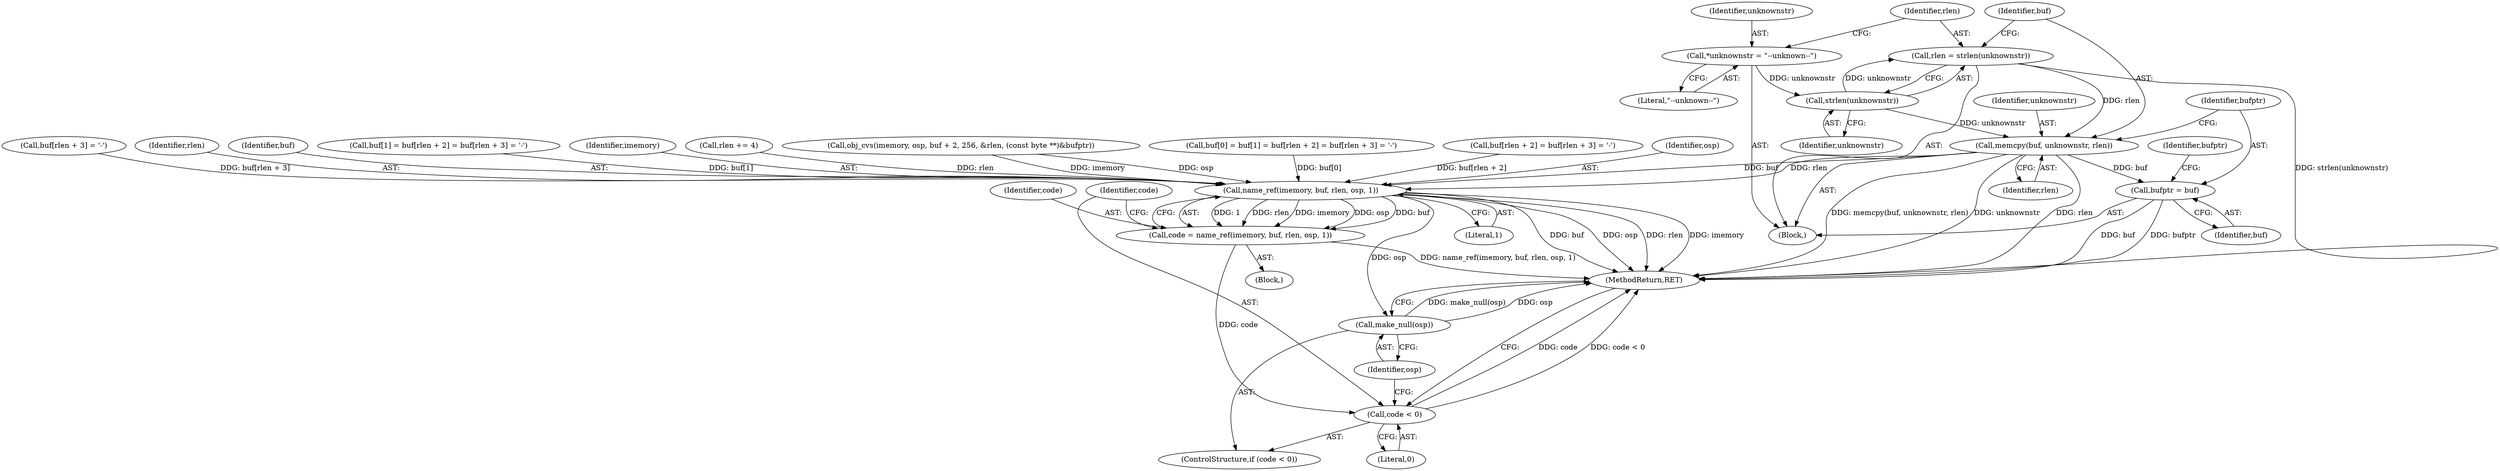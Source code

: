 digraph "0_ghostscript_a6807394bd94b708be24758287b606154daaaed9@API" {
"1000744" [label="(Call,rlen = strlen(unknownstr))"];
"1000746" [label="(Call,strlen(unknownstr))"];
"1000741" [label="(Call,*unknownstr = \"--unknown--\")"];
"1000748" [label="(Call,memcpy(buf, unknownstr, rlen))"];
"1000752" [label="(Call,bufptr = buf)"];
"1000814" [label="(Call,name_ref(imemory, buf, rlen, osp, 1))"];
"1000812" [label="(Call,code = name_ref(imemory, buf, rlen, osp, 1))"];
"1000821" [label="(Call,code < 0)"];
"1000824" [label="(Call,make_null(osp))"];
"1000739" [label="(Block,)"];
"1000781" [label="(Call,buf[1] = buf[rlen + 2] = buf[rlen + 3] = '-')"];
"1000812" [label="(Call,code = name_ref(imemory, buf, rlen, osp, 1))"];
"1000743" [label="(Literal,\"--unknown--\")"];
"1000815" [label="(Identifier,imemory)"];
"1000741" [label="(Call,*unknownstr = \"--unknown--\")"];
"1000749" [label="(Identifier,buf)"];
"1000825" [label="(Identifier,osp)"];
"1000820" [label="(ControlStructure,if (code < 0))"];
"1000745" [label="(Identifier,rlen)"];
"1000753" [label="(Identifier,bufptr)"];
"1000798" [label="(Call,rlen += 4)"];
"1000821" [label="(Call,code < 0)"];
"1000722" [label="(Call,obj_cvs(imemory, osp, buf + 2, 256, &rlen, (const byte **)&bufptr))"];
"1000824" [label="(Call,make_null(osp))"];
"1000777" [label="(Call,buf[0] = buf[1] = buf[rlen + 2] = buf[rlen + 3] = '-')"];
"1000747" [label="(Identifier,unknownstr)"];
"1000744" [label="(Call,rlen = strlen(unknownstr))"];
"1000811" [label="(Block,)"];
"1000754" [label="(Identifier,buf)"];
"1000750" [label="(Identifier,unknownstr)"];
"1000814" [label="(Call,name_ref(imemory, buf, rlen, osp, 1))"];
"1000785" [label="(Call,buf[rlen + 2] = buf[rlen + 3] = '-')"];
"1000751" [label="(Identifier,rlen)"];
"1000818" [label="(Identifier,osp)"];
"1000791" [label="(Call,buf[rlen + 3] = '-')"];
"1000826" [label="(MethodReturn,RET)"];
"1000746" [label="(Call,strlen(unknownstr))"];
"1000817" [label="(Identifier,rlen)"];
"1000810" [label="(Identifier,bufptr)"];
"1000823" [label="(Literal,0)"];
"1000752" [label="(Call,bufptr = buf)"];
"1000748" [label="(Call,memcpy(buf, unknownstr, rlen))"];
"1000742" [label="(Identifier,unknownstr)"];
"1000819" [label="(Literal,1)"];
"1000816" [label="(Identifier,buf)"];
"1000813" [label="(Identifier,code)"];
"1000822" [label="(Identifier,code)"];
"1000744" -> "1000739"  [label="AST: "];
"1000744" -> "1000746"  [label="CFG: "];
"1000745" -> "1000744"  [label="AST: "];
"1000746" -> "1000744"  [label="AST: "];
"1000749" -> "1000744"  [label="CFG: "];
"1000744" -> "1000826"  [label="DDG: strlen(unknownstr)"];
"1000746" -> "1000744"  [label="DDG: unknownstr"];
"1000744" -> "1000748"  [label="DDG: rlen"];
"1000746" -> "1000747"  [label="CFG: "];
"1000747" -> "1000746"  [label="AST: "];
"1000741" -> "1000746"  [label="DDG: unknownstr"];
"1000746" -> "1000748"  [label="DDG: unknownstr"];
"1000741" -> "1000739"  [label="AST: "];
"1000741" -> "1000743"  [label="CFG: "];
"1000742" -> "1000741"  [label="AST: "];
"1000743" -> "1000741"  [label="AST: "];
"1000745" -> "1000741"  [label="CFG: "];
"1000748" -> "1000739"  [label="AST: "];
"1000748" -> "1000751"  [label="CFG: "];
"1000749" -> "1000748"  [label="AST: "];
"1000750" -> "1000748"  [label="AST: "];
"1000751" -> "1000748"  [label="AST: "];
"1000753" -> "1000748"  [label="CFG: "];
"1000748" -> "1000826"  [label="DDG: rlen"];
"1000748" -> "1000826"  [label="DDG: memcpy(buf, unknownstr, rlen)"];
"1000748" -> "1000826"  [label="DDG: unknownstr"];
"1000748" -> "1000752"  [label="DDG: buf"];
"1000748" -> "1000814"  [label="DDG: buf"];
"1000748" -> "1000814"  [label="DDG: rlen"];
"1000752" -> "1000739"  [label="AST: "];
"1000752" -> "1000754"  [label="CFG: "];
"1000753" -> "1000752"  [label="AST: "];
"1000754" -> "1000752"  [label="AST: "];
"1000810" -> "1000752"  [label="CFG: "];
"1000752" -> "1000826"  [label="DDG: buf"];
"1000752" -> "1000826"  [label="DDG: bufptr"];
"1000814" -> "1000812"  [label="AST: "];
"1000814" -> "1000819"  [label="CFG: "];
"1000815" -> "1000814"  [label="AST: "];
"1000816" -> "1000814"  [label="AST: "];
"1000817" -> "1000814"  [label="AST: "];
"1000818" -> "1000814"  [label="AST: "];
"1000819" -> "1000814"  [label="AST: "];
"1000812" -> "1000814"  [label="CFG: "];
"1000814" -> "1000826"  [label="DDG: buf"];
"1000814" -> "1000826"  [label="DDG: osp"];
"1000814" -> "1000826"  [label="DDG: rlen"];
"1000814" -> "1000826"  [label="DDG: imemory"];
"1000814" -> "1000812"  [label="DDG: 1"];
"1000814" -> "1000812"  [label="DDG: rlen"];
"1000814" -> "1000812"  [label="DDG: imemory"];
"1000814" -> "1000812"  [label="DDG: osp"];
"1000814" -> "1000812"  [label="DDG: buf"];
"1000722" -> "1000814"  [label="DDG: imemory"];
"1000722" -> "1000814"  [label="DDG: osp"];
"1000781" -> "1000814"  [label="DDG: buf[1]"];
"1000785" -> "1000814"  [label="DDG: buf[rlen + 2]"];
"1000777" -> "1000814"  [label="DDG: buf[0]"];
"1000791" -> "1000814"  [label="DDG: buf[rlen + 3]"];
"1000798" -> "1000814"  [label="DDG: rlen"];
"1000814" -> "1000824"  [label="DDG: osp"];
"1000812" -> "1000811"  [label="AST: "];
"1000813" -> "1000812"  [label="AST: "];
"1000822" -> "1000812"  [label="CFG: "];
"1000812" -> "1000826"  [label="DDG: name_ref(imemory, buf, rlen, osp, 1)"];
"1000812" -> "1000821"  [label="DDG: code"];
"1000821" -> "1000820"  [label="AST: "];
"1000821" -> "1000823"  [label="CFG: "];
"1000822" -> "1000821"  [label="AST: "];
"1000823" -> "1000821"  [label="AST: "];
"1000825" -> "1000821"  [label="CFG: "];
"1000826" -> "1000821"  [label="CFG: "];
"1000821" -> "1000826"  [label="DDG: code"];
"1000821" -> "1000826"  [label="DDG: code < 0"];
"1000824" -> "1000820"  [label="AST: "];
"1000824" -> "1000825"  [label="CFG: "];
"1000825" -> "1000824"  [label="AST: "];
"1000826" -> "1000824"  [label="CFG: "];
"1000824" -> "1000826"  [label="DDG: make_null(osp)"];
"1000824" -> "1000826"  [label="DDG: osp"];
}
